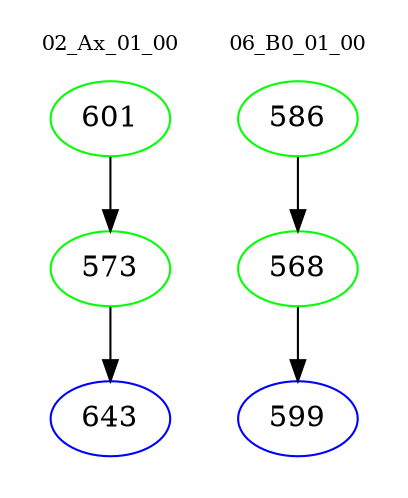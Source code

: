 digraph{
subgraph cluster_0 {
color = white
label = "02_Ax_01_00";
fontsize=10;
T0_601 [label="601", color="green"]
T0_601 -> T0_573 [color="black"]
T0_573 [label="573", color="green"]
T0_573 -> T0_643 [color="black"]
T0_643 [label="643", color="blue"]
}
subgraph cluster_1 {
color = white
label = "06_B0_01_00";
fontsize=10;
T1_586 [label="586", color="green"]
T1_586 -> T1_568 [color="black"]
T1_568 [label="568", color="green"]
T1_568 -> T1_599 [color="black"]
T1_599 [label="599", color="blue"]
}
}
